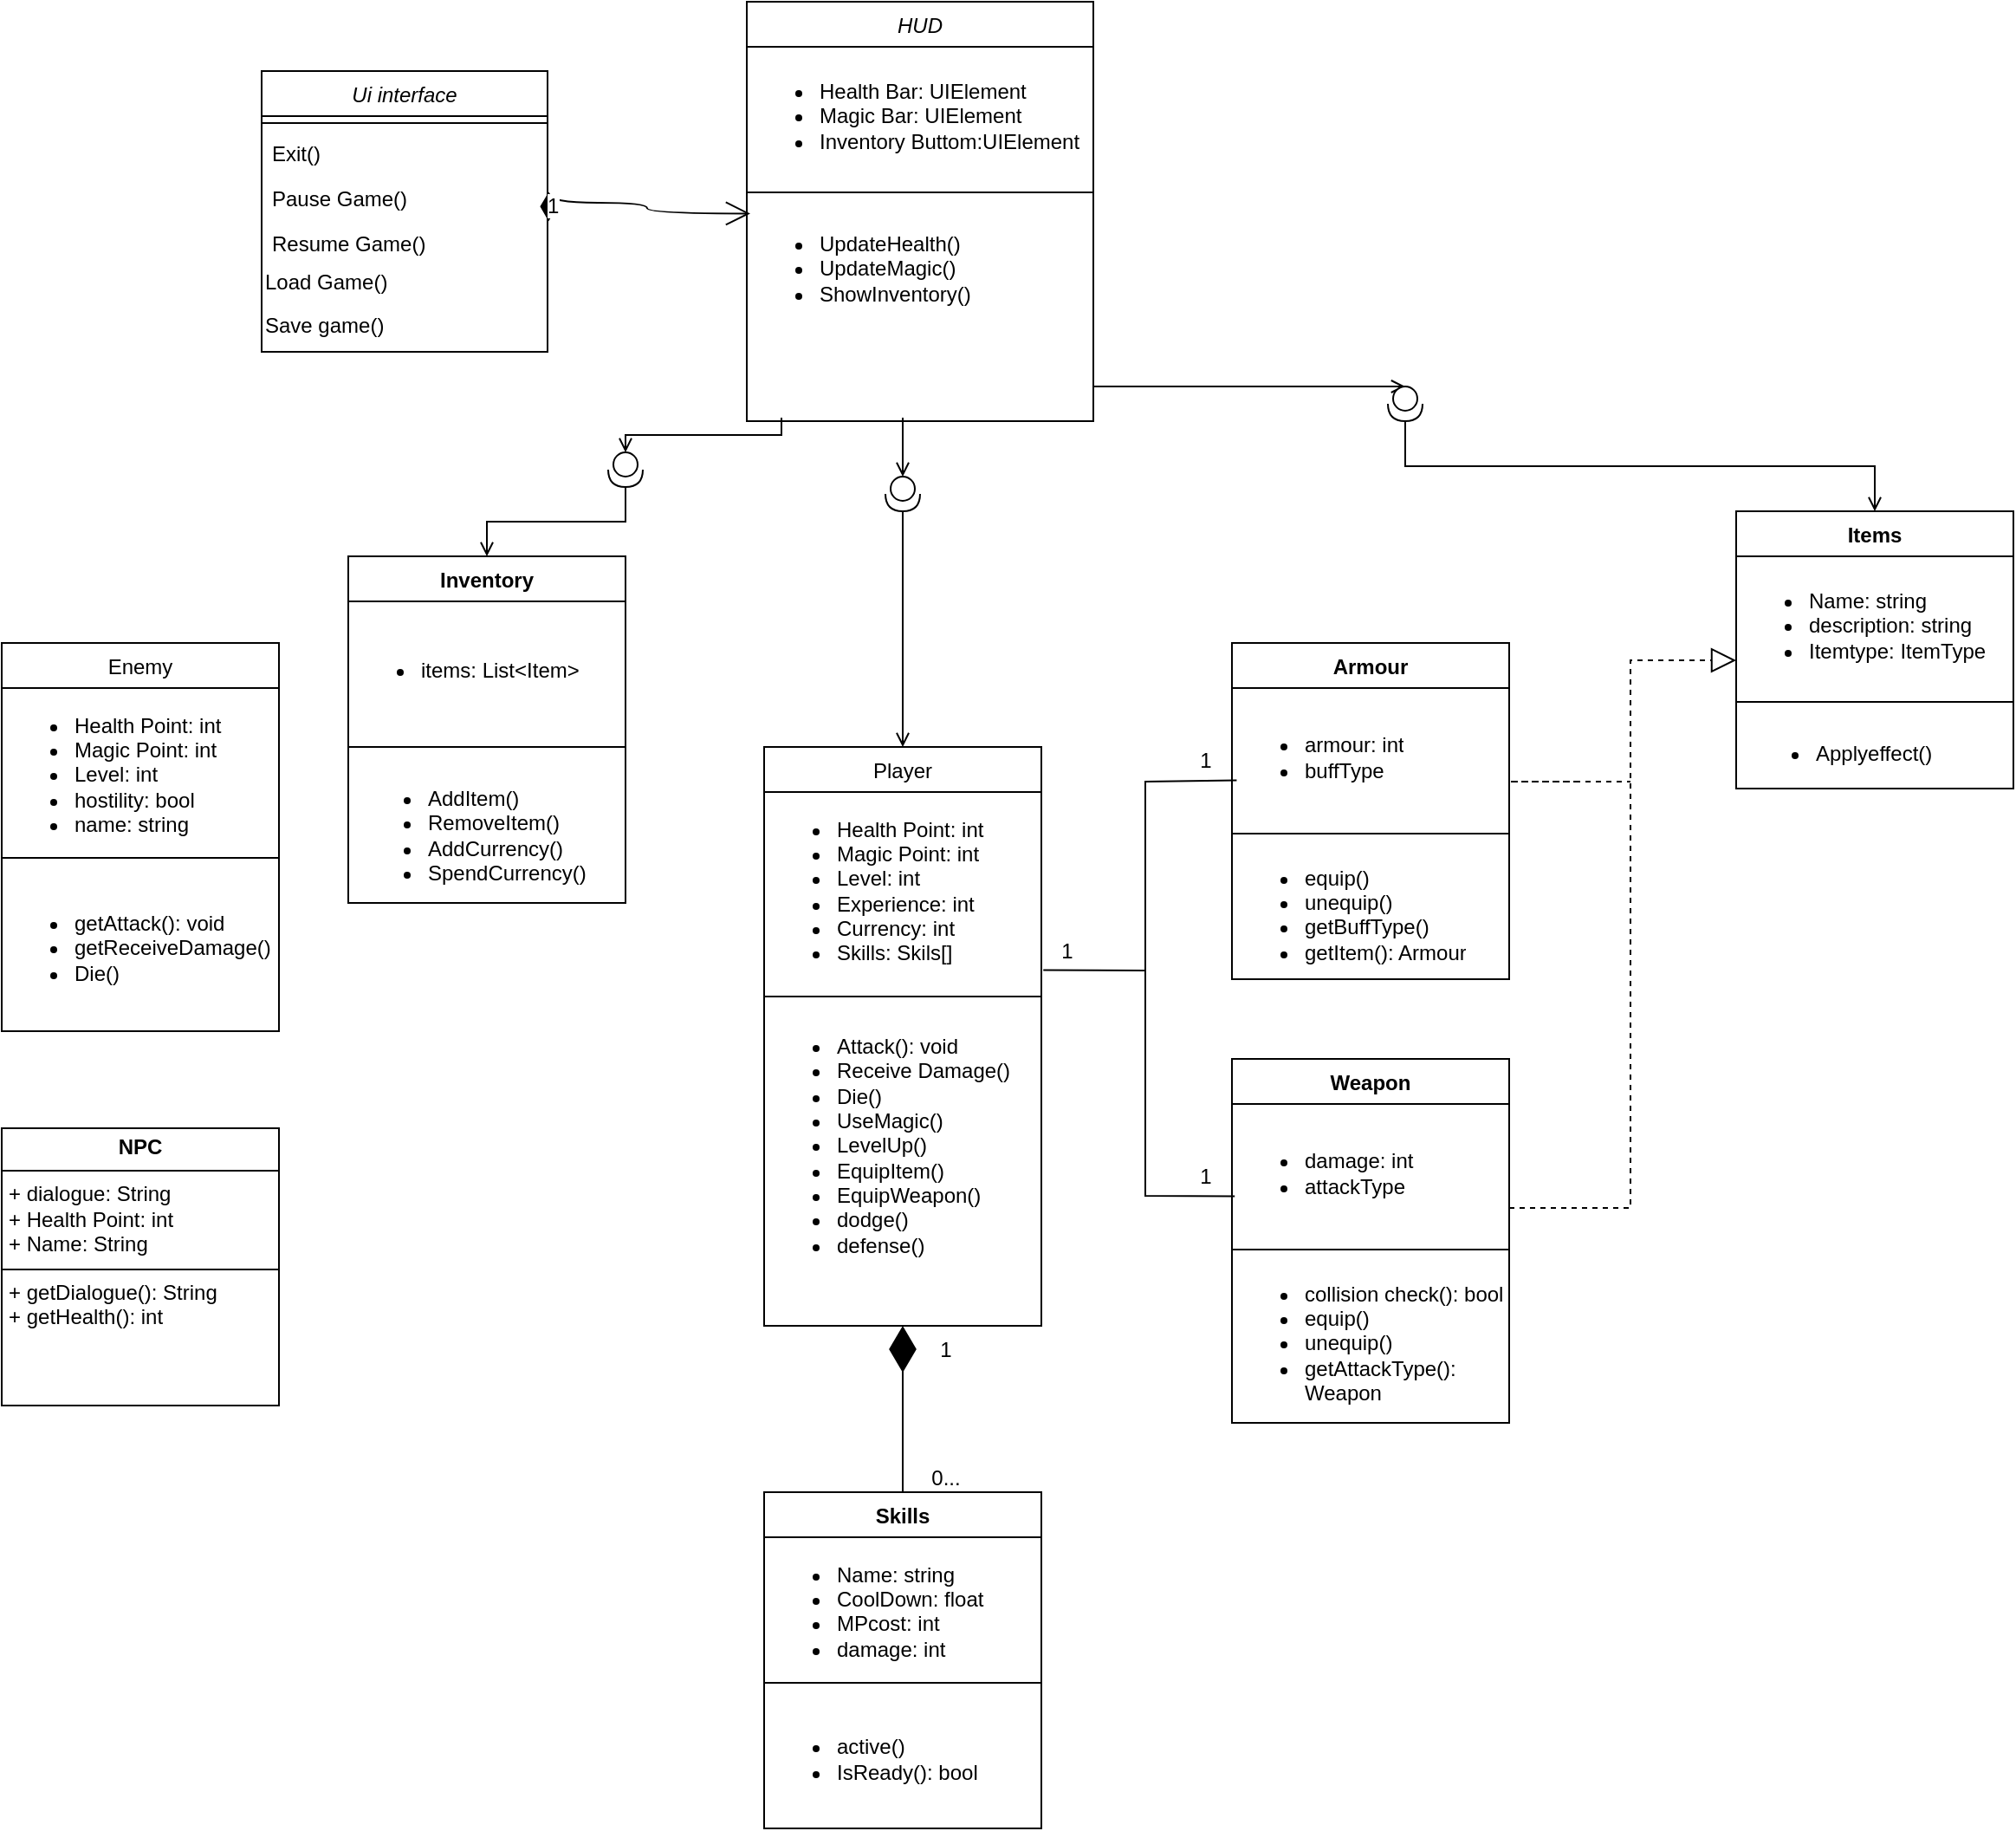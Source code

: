 <mxfile version="24.7.7">
  <diagram id="C5RBs43oDa-KdzZeNtuy" name="Page-1">
    <mxGraphModel dx="1878" dy="1115" grid="1" gridSize="10" guides="1" tooltips="1" connect="1" arrows="1" fold="1" page="1" pageScale="1" pageWidth="827" pageHeight="1169" math="0" shadow="0">
      <root>
        <mxCell id="WIyWlLk6GJQsqaUBKTNV-0" />
        <mxCell id="WIyWlLk6GJQsqaUBKTNV-1" parent="WIyWlLk6GJQsqaUBKTNV-0" />
        <mxCell id="zkfFHV4jXpPFQw0GAbJ--0" value="Ui interface" style="swimlane;fontStyle=2;align=center;verticalAlign=top;childLayout=stackLayout;horizontal=1;startSize=26;horizontalStack=0;resizeParent=1;resizeLast=0;collapsible=1;marginBottom=0;rounded=0;shadow=0;strokeWidth=1;" parent="WIyWlLk6GJQsqaUBKTNV-1" vertex="1">
          <mxGeometry x="230" y="110" width="165" height="162" as="geometry">
            <mxRectangle x="230" y="140" width="160" height="26" as="alternateBounds" />
          </mxGeometry>
        </mxCell>
        <mxCell id="zkfFHV4jXpPFQw0GAbJ--4" value="" style="line;html=1;strokeWidth=1;align=left;verticalAlign=middle;spacingTop=-1;spacingLeft=3;spacingRight=3;rotatable=0;labelPosition=right;points=[];portConstraint=eastwest;" parent="zkfFHV4jXpPFQw0GAbJ--0" vertex="1">
          <mxGeometry y="26" width="165" height="8" as="geometry" />
        </mxCell>
        <mxCell id="zkfFHV4jXpPFQw0GAbJ--5" value="Exit()" style="text;align=left;verticalAlign=top;spacingLeft=4;spacingRight=4;overflow=hidden;rotatable=0;points=[[0,0.5],[1,0.5]];portConstraint=eastwest;" parent="zkfFHV4jXpPFQw0GAbJ--0" vertex="1">
          <mxGeometry y="34" width="165" height="26" as="geometry" />
        </mxCell>
        <mxCell id="zkfFHV4jXpPFQw0GAbJ--2" value="Pause Game()" style="text;align=left;verticalAlign=top;spacingLeft=4;spacingRight=4;overflow=hidden;rotatable=0;points=[[0,0.5],[1,0.5]];portConstraint=eastwest;rounded=0;shadow=0;html=0;" parent="zkfFHV4jXpPFQw0GAbJ--0" vertex="1">
          <mxGeometry y="60" width="165" height="26" as="geometry" />
        </mxCell>
        <mxCell id="zkfFHV4jXpPFQw0GAbJ--3" value="Resume Game()" style="text;align=left;verticalAlign=top;spacingLeft=4;spacingRight=4;overflow=hidden;rotatable=0;points=[[0,0.5],[1,0.5]];portConstraint=eastwest;rounded=0;shadow=0;html=0;" parent="zkfFHV4jXpPFQw0GAbJ--0" vertex="1">
          <mxGeometry y="86" width="165" height="26" as="geometry" />
        </mxCell>
        <UserObject label="Load Game()" placeholders="1" name="Variable" id="SIWMxVeSozMk9zqkIAL3-12">
          <mxCell style="text;html=1;strokeColor=none;fillColor=none;align=left;verticalAlign=middle;whiteSpace=wrap;overflow=hidden;" parent="zkfFHV4jXpPFQw0GAbJ--0" vertex="1">
            <mxGeometry y="112" width="165" height="20" as="geometry" />
          </mxCell>
        </UserObject>
        <mxCell id="Y8HX50lOdKo4PexZbSxk-19" value="Save game()" style="text;html=1;align=left;verticalAlign=middle;resizable=0;points=[];autosize=1;strokeColor=none;fillColor=none;" parent="zkfFHV4jXpPFQw0GAbJ--0" vertex="1">
          <mxGeometry y="132" width="165" height="30" as="geometry" />
        </mxCell>
        <mxCell id="zkfFHV4jXpPFQw0GAbJ--17" value="Player" style="swimlane;fontStyle=0;align=center;verticalAlign=top;childLayout=stackLayout;horizontal=1;startSize=26;horizontalStack=0;resizeParent=1;resizeLast=0;collapsible=1;marginBottom=0;rounded=0;shadow=0;strokeWidth=1;" parent="WIyWlLk6GJQsqaUBKTNV-1" vertex="1">
          <mxGeometry x="520" y="500" width="160" height="334" as="geometry">
            <mxRectangle x="550" y="140" width="160" height="26" as="alternateBounds" />
          </mxGeometry>
        </mxCell>
        <mxCell id="SIWMxVeSozMk9zqkIAL3-1" value="&lt;ul&gt;&lt;li&gt;Health Point: int&lt;/li&gt;&lt;li&gt;Magic Point: int&lt;/li&gt;&lt;li&gt;Level: int&lt;/li&gt;&lt;li&gt;Experience: int&lt;/li&gt;&lt;li&gt;Currency: int&lt;/li&gt;&lt;li&gt;Skills: Skils[]&lt;/li&gt;&lt;/ul&gt;" style="text;strokeColor=none;fillColor=none;html=1;whiteSpace=wrap;verticalAlign=middle;overflow=hidden;" parent="zkfFHV4jXpPFQw0GAbJ--17" vertex="1">
          <mxGeometry y="26" width="160" height="114" as="geometry" />
        </mxCell>
        <mxCell id="zkfFHV4jXpPFQw0GAbJ--23" value="" style="line;html=1;strokeWidth=1;align=left;verticalAlign=middle;spacingTop=-1;spacingLeft=3;spacingRight=3;rotatable=0;labelPosition=right;points=[];portConstraint=eastwest;" parent="zkfFHV4jXpPFQw0GAbJ--17" vertex="1">
          <mxGeometry y="140" width="160" height="8" as="geometry" />
        </mxCell>
        <mxCell id="SIWMxVeSozMk9zqkIAL3-2" value="&lt;ul&gt;&lt;li&gt;Attack(): void&lt;/li&gt;&lt;li&gt;Receive Damage()&lt;/li&gt;&lt;li&gt;Die()&lt;/li&gt;&lt;li&gt;UseMagic()&lt;/li&gt;&lt;li&gt;LevelUp()&lt;/li&gt;&lt;li&gt;EquipItem()&lt;/li&gt;&lt;li&gt;EquipWeapon()&lt;/li&gt;&lt;li&gt;dodge()&lt;/li&gt;&lt;li&gt;defense()&lt;/li&gt;&lt;/ul&gt;" style="text;strokeColor=none;fillColor=none;html=1;whiteSpace=wrap;verticalAlign=middle;overflow=hidden;" parent="zkfFHV4jXpPFQw0GAbJ--17" vertex="1">
          <mxGeometry y="148" width="160" height="164" as="geometry" />
        </mxCell>
        <mxCell id="zkfFHV4jXpPFQw0GAbJ--26" value="" style="endArrow=open;shadow=0;strokeWidth=1;rounded=0;curved=0;endFill=1;edgeStyle=elbowEdgeStyle;elbow=vertical;" parent="WIyWlLk6GJQsqaUBKTNV-1" source="Y8HX50lOdKo4PexZbSxk-18" target="zkfFHV4jXpPFQw0GAbJ--17" edge="1">
          <mxGeometry x="0.5" y="41" relative="1" as="geometry">
            <mxPoint x="600" y="310" as="sourcePoint" />
            <mxPoint x="540" y="192" as="targetPoint" />
            <mxPoint x="-40" y="32" as="offset" />
          </mxGeometry>
        </mxCell>
        <mxCell id="Y8HX50lOdKo4PexZbSxk-1" value="Enemy&#xa;" style="swimlane;fontStyle=0;align=center;verticalAlign=top;childLayout=stackLayout;horizontal=1;startSize=26;horizontalStack=0;resizeParent=1;resizeLast=0;collapsible=1;marginBottom=0;rounded=0;shadow=0;strokeWidth=1;" parent="WIyWlLk6GJQsqaUBKTNV-1" vertex="1">
          <mxGeometry x="80" y="440" width="160" height="224" as="geometry">
            <mxRectangle x="550" y="140" width="160" height="26" as="alternateBounds" />
          </mxGeometry>
        </mxCell>
        <mxCell id="SIWMxVeSozMk9zqkIAL3-15" value="&lt;ul&gt;&lt;li&gt;Health Point: int&lt;/li&gt;&lt;li&gt;Magic Point: int&lt;/li&gt;&lt;li&gt;Level: int&lt;/li&gt;&lt;li&gt;hostility: bool&lt;/li&gt;&lt;li&gt;name: string&lt;/li&gt;&lt;/ul&gt;" style="text;strokeColor=none;fillColor=none;html=1;whiteSpace=wrap;verticalAlign=middle;overflow=hidden;" parent="Y8HX50lOdKo4PexZbSxk-1" vertex="1">
          <mxGeometry y="26" width="160" height="94" as="geometry" />
        </mxCell>
        <mxCell id="Y8HX50lOdKo4PexZbSxk-6" value="" style="line;html=1;strokeWidth=1;align=left;verticalAlign=middle;spacingTop=-1;spacingLeft=3;spacingRight=3;rotatable=0;labelPosition=right;points=[];portConstraint=eastwest;" parent="Y8HX50lOdKo4PexZbSxk-1" vertex="1">
          <mxGeometry y="120" width="160" height="8" as="geometry" />
        </mxCell>
        <mxCell id="SIWMxVeSozMk9zqkIAL3-17" value="&lt;ul&gt;&lt;li&gt;getAttack(): void&lt;/li&gt;&lt;li&gt;getReceiveDamage()&lt;/li&gt;&lt;li&gt;Die()&lt;/li&gt;&lt;/ul&gt;" style="text;strokeColor=none;fillColor=none;html=1;whiteSpace=wrap;verticalAlign=middle;overflow=hidden;" parent="Y8HX50lOdKo4PexZbSxk-1" vertex="1">
          <mxGeometry y="128" width="160" height="96" as="geometry" />
        </mxCell>
        <mxCell id="Y8HX50lOdKo4PexZbSxk-23" value="Items" style="swimlane;fontStyle=1;align=center;verticalAlign=top;childLayout=stackLayout;horizontal=1;startSize=26;horizontalStack=0;resizeParent=1;resizeParentMax=0;resizeLast=0;collapsible=1;marginBottom=0;whiteSpace=wrap;html=1;" parent="WIyWlLk6GJQsqaUBKTNV-1" vertex="1">
          <mxGeometry x="1081" y="364" width="160" height="160" as="geometry" />
        </mxCell>
        <mxCell id="SIWMxVeSozMk9zqkIAL3-20" value="&lt;ul&gt;&lt;li&gt;Name: string&lt;/li&gt;&lt;li&gt;description: string&lt;/li&gt;&lt;li&gt;Itemtype: ItemType&lt;/li&gt;&lt;/ul&gt;" style="text;strokeColor=none;fillColor=none;html=1;whiteSpace=wrap;verticalAlign=middle;overflow=hidden;" parent="Y8HX50lOdKo4PexZbSxk-23" vertex="1">
          <mxGeometry y="26" width="160" height="80" as="geometry" />
        </mxCell>
        <mxCell id="Y8HX50lOdKo4PexZbSxk-25" value="" style="line;strokeWidth=1;fillColor=none;align=left;verticalAlign=middle;spacingTop=-1;spacingLeft=3;spacingRight=3;rotatable=0;labelPosition=right;points=[];portConstraint=eastwest;strokeColor=inherit;" parent="Y8HX50lOdKo4PexZbSxk-23" vertex="1">
          <mxGeometry y="106" width="160" height="8" as="geometry" />
        </mxCell>
        <mxCell id="Y8HX50lOdKo4PexZbSxk-26" value="&lt;ul&gt;&lt;li&gt;Applyeffect()&lt;/li&gt;&lt;/ul&gt;" style="text;strokeColor=none;fillColor=none;align=left;verticalAlign=top;spacingLeft=4;spacingRight=4;overflow=hidden;rotatable=0;points=[[0,0.5],[1,0.5]];portConstraint=eastwest;whiteSpace=wrap;html=1;" parent="Y8HX50lOdKo4PexZbSxk-23" vertex="1">
          <mxGeometry y="114" width="160" height="46" as="geometry" />
        </mxCell>
        <mxCell id="Y8HX50lOdKo4PexZbSxk-27" value="Skills" style="swimlane;fontStyle=1;align=center;verticalAlign=top;childLayout=stackLayout;horizontal=1;startSize=26;horizontalStack=0;resizeParent=1;resizeParentMax=0;resizeLast=0;collapsible=1;marginBottom=0;whiteSpace=wrap;html=1;" parent="WIyWlLk6GJQsqaUBKTNV-1" vertex="1">
          <mxGeometry x="520" y="930" width="160" height="194" as="geometry" />
        </mxCell>
        <mxCell id="SIWMxVeSozMk9zqkIAL3-18" value="&lt;ul&gt;&lt;li&gt;Name: string&lt;/li&gt;&lt;li&gt;CoolDown: float&lt;/li&gt;&lt;li&gt;MPcost: int&lt;/li&gt;&lt;li&gt;damage: int&lt;/li&gt;&lt;/ul&gt;" style="text;strokeColor=none;fillColor=none;html=1;whiteSpace=wrap;verticalAlign=middle;overflow=hidden;" parent="Y8HX50lOdKo4PexZbSxk-27" vertex="1">
          <mxGeometry y="26" width="160" height="80" as="geometry" />
        </mxCell>
        <mxCell id="Y8HX50lOdKo4PexZbSxk-29" value="" style="line;strokeWidth=1;fillColor=none;align=left;verticalAlign=middle;spacingTop=-1;spacingLeft=3;spacingRight=3;rotatable=0;labelPosition=right;points=[];portConstraint=eastwest;strokeColor=inherit;" parent="Y8HX50lOdKo4PexZbSxk-27" vertex="1">
          <mxGeometry y="106" width="160" height="8" as="geometry" />
        </mxCell>
        <mxCell id="SIWMxVeSozMk9zqkIAL3-19" value="&lt;ul&gt;&lt;li&gt;active()&lt;/li&gt;&lt;li&gt;IsReady(): bool&lt;/li&gt;&lt;/ul&gt;" style="text;strokeColor=none;fillColor=none;html=1;whiteSpace=wrap;verticalAlign=middle;overflow=hidden;" parent="Y8HX50lOdKo4PexZbSxk-27" vertex="1">
          <mxGeometry y="114" width="160" height="80" as="geometry" />
        </mxCell>
        <mxCell id="Y8HX50lOdKo4PexZbSxk-31" value="Weapon" style="swimlane;fontStyle=1;align=center;verticalAlign=top;childLayout=stackLayout;horizontal=1;startSize=26;horizontalStack=0;resizeParent=1;resizeParentMax=0;resizeLast=0;collapsible=1;marginBottom=0;whiteSpace=wrap;html=1;" parent="WIyWlLk6GJQsqaUBKTNV-1" vertex="1">
          <mxGeometry x="790" y="680" width="160" height="210" as="geometry" />
        </mxCell>
        <mxCell id="SIWMxVeSozMk9zqkIAL3-22" value="&lt;ul&gt;&lt;li&gt;damage: int&lt;/li&gt;&lt;li&gt;attackType&lt;/li&gt;&lt;/ul&gt;" style="text;strokeColor=none;fillColor=none;html=1;whiteSpace=wrap;verticalAlign=middle;overflow=hidden;" parent="Y8HX50lOdKo4PexZbSxk-31" vertex="1">
          <mxGeometry y="26" width="160" height="80" as="geometry" />
        </mxCell>
        <mxCell id="Y8HX50lOdKo4PexZbSxk-33" value="" style="line;strokeWidth=1;fillColor=none;align=left;verticalAlign=middle;spacingTop=-1;spacingLeft=3;spacingRight=3;rotatable=0;labelPosition=right;points=[];portConstraint=eastwest;strokeColor=inherit;" parent="Y8HX50lOdKo4PexZbSxk-31" vertex="1">
          <mxGeometry y="106" width="160" height="8" as="geometry" />
        </mxCell>
        <mxCell id="SIWMxVeSozMk9zqkIAL3-23" value="&lt;ul&gt;&lt;li&gt;collision check(): bool&lt;/li&gt;&lt;li&gt;equip()&lt;/li&gt;&lt;li&gt;unequip()&lt;/li&gt;&lt;li&gt;getAttackType(): Weapon&lt;/li&gt;&lt;/ul&gt;" style="text;strokeColor=none;fillColor=none;html=1;whiteSpace=wrap;verticalAlign=middle;overflow=hidden;" parent="Y8HX50lOdKo4PexZbSxk-31" vertex="1">
          <mxGeometry y="114" width="160" height="96" as="geometry" />
        </mxCell>
        <mxCell id="SIWMxVeSozMk9zqkIAL3-32" value="Armour" style="swimlane;fontStyle=1;align=center;verticalAlign=top;childLayout=stackLayout;horizontal=1;startSize=26;horizontalStack=0;resizeParent=1;resizeParentMax=0;resizeLast=0;collapsible=1;marginBottom=0;whiteSpace=wrap;html=1;" parent="WIyWlLk6GJQsqaUBKTNV-1" vertex="1">
          <mxGeometry x="790" y="440" width="160" height="194" as="geometry" />
        </mxCell>
        <mxCell id="SIWMxVeSozMk9zqkIAL3-33" value="&lt;ul&gt;&lt;li&gt;armour: int&lt;/li&gt;&lt;li&gt;buffType&lt;/li&gt;&lt;/ul&gt;" style="text;strokeColor=none;fillColor=none;html=1;whiteSpace=wrap;verticalAlign=middle;overflow=hidden;" parent="SIWMxVeSozMk9zqkIAL3-32" vertex="1">
          <mxGeometry y="26" width="160" height="80" as="geometry" />
        </mxCell>
        <mxCell id="SIWMxVeSozMk9zqkIAL3-34" value="" style="line;strokeWidth=1;fillColor=none;align=left;verticalAlign=middle;spacingTop=-1;spacingLeft=3;spacingRight=3;rotatable=0;labelPosition=right;points=[];portConstraint=eastwest;strokeColor=inherit;" parent="SIWMxVeSozMk9zqkIAL3-32" vertex="1">
          <mxGeometry y="106" width="160" height="8" as="geometry" />
        </mxCell>
        <mxCell id="SIWMxVeSozMk9zqkIAL3-35" value="&lt;ul&gt;&lt;li&gt;equip()&lt;/li&gt;&lt;li&gt;unequip()&lt;/li&gt;&lt;li&gt;getBuffType()&lt;/li&gt;&lt;li&gt;getItem(): Armour&lt;/li&gt;&lt;/ul&gt;" style="text;strokeColor=none;fillColor=none;html=1;whiteSpace=wrap;verticalAlign=middle;overflow=hidden;" parent="SIWMxVeSozMk9zqkIAL3-32" vertex="1">
          <mxGeometry y="114" width="160" height="80" as="geometry" />
        </mxCell>
        <mxCell id="SIWMxVeSozMk9zqkIAL3-44" value="Inventory" style="swimlane;fontStyle=1;align=center;verticalAlign=top;childLayout=stackLayout;horizontal=1;startSize=26;horizontalStack=0;resizeParent=1;resizeParentMax=0;resizeLast=0;collapsible=1;marginBottom=0;whiteSpace=wrap;html=1;" parent="WIyWlLk6GJQsqaUBKTNV-1" vertex="1">
          <mxGeometry x="280" y="390" width="160" height="200" as="geometry" />
        </mxCell>
        <mxCell id="SIWMxVeSozMk9zqkIAL3-45" value="&lt;ul&gt;&lt;li&gt;items: List&amp;lt;Item&amp;gt;&lt;/li&gt;&lt;/ul&gt;" style="text;strokeColor=none;fillColor=none;html=1;whiteSpace=wrap;verticalAlign=middle;overflow=hidden;" parent="SIWMxVeSozMk9zqkIAL3-44" vertex="1">
          <mxGeometry y="26" width="160" height="80" as="geometry" />
        </mxCell>
        <mxCell id="SIWMxVeSozMk9zqkIAL3-46" value="" style="line;strokeWidth=1;fillColor=none;align=left;verticalAlign=middle;spacingTop=-1;spacingLeft=3;spacingRight=3;rotatable=0;labelPosition=right;points=[];portConstraint=eastwest;strokeColor=inherit;" parent="SIWMxVeSozMk9zqkIAL3-44" vertex="1">
          <mxGeometry y="106" width="160" height="8" as="geometry" />
        </mxCell>
        <mxCell id="SIWMxVeSozMk9zqkIAL3-47" value="&lt;ul&gt;&lt;li&gt;AddItem()&lt;/li&gt;&lt;li&gt;RemoveItem()&lt;/li&gt;&lt;li&gt;AddCurrency()&lt;/li&gt;&lt;li&gt;SpendCurrency()&lt;/li&gt;&lt;/ul&gt;" style="text;strokeColor=none;fillColor=none;align=left;verticalAlign=top;spacingLeft=4;spacingRight=4;overflow=hidden;rotatable=0;points=[[0,0.5],[1,0.5]];portConstraint=eastwest;whiteSpace=wrap;html=1;" parent="SIWMxVeSozMk9zqkIAL3-44" vertex="1">
          <mxGeometry y="114" width="160" height="86" as="geometry" />
        </mxCell>
        <mxCell id="SIWMxVeSozMk9zqkIAL3-48" value="HUD" style="swimlane;fontStyle=2;align=center;verticalAlign=top;childLayout=stackLayout;horizontal=1;startSize=26;horizontalStack=0;resizeParent=1;resizeLast=0;collapsible=1;marginBottom=0;rounded=0;shadow=0;strokeWidth=1;" parent="WIyWlLk6GJQsqaUBKTNV-1" vertex="1">
          <mxGeometry x="510" y="70" width="200" height="242" as="geometry">
            <mxRectangle x="230" y="140" width="160" height="26" as="alternateBounds" />
          </mxGeometry>
        </mxCell>
        <mxCell id="SIWMxVeSozMk9zqkIAL3-55" value="&lt;ul&gt;&lt;li&gt;&lt;span style=&quot;background-color: initial;&quot;&gt;Health Bar: UIElement&lt;/span&gt;&lt;/li&gt;&lt;li&gt;Magic Bar: UIElement&lt;/li&gt;&lt;li&gt;Inventory Buttom:UIElement&lt;/li&gt;&lt;/ul&gt;" style="text;strokeColor=none;fillColor=none;html=1;whiteSpace=wrap;verticalAlign=middle;overflow=hidden;" parent="SIWMxVeSozMk9zqkIAL3-48" vertex="1">
          <mxGeometry y="26" width="200" height="80" as="geometry" />
        </mxCell>
        <mxCell id="SIWMxVeSozMk9zqkIAL3-49" value="" style="line;html=1;strokeWidth=1;align=left;verticalAlign=middle;spacingTop=-1;spacingLeft=3;spacingRight=3;rotatable=0;labelPosition=right;points=[];portConstraint=eastwest;" parent="SIWMxVeSozMk9zqkIAL3-48" vertex="1">
          <mxGeometry y="106" width="200" height="8" as="geometry" />
        </mxCell>
        <mxCell id="SIWMxVeSozMk9zqkIAL3-56" value="&lt;ul&gt;&lt;li&gt;UpdateHealth()&lt;/li&gt;&lt;li&gt;UpdateMagic()&lt;/li&gt;&lt;li&gt;ShowInventory()&lt;/li&gt;&lt;/ul&gt;" style="text;strokeColor=none;fillColor=none;html=1;whiteSpace=wrap;verticalAlign=middle;overflow=hidden;" parent="SIWMxVeSozMk9zqkIAL3-48" vertex="1">
          <mxGeometry y="114" width="200" height="80" as="geometry" />
        </mxCell>
        <mxCell id="qiCvtsEVEO0x6pYx18os-9" value="" style="endArrow=open;shadow=0;strokeWidth=1;rounded=0;curved=0;endFill=1;edgeStyle=elbowEdgeStyle;elbow=vertical;" parent="WIyWlLk6GJQsqaUBKTNV-1" target="Y8HX50lOdKo4PexZbSxk-18" edge="1">
          <mxGeometry x="0.5" y="41" relative="1" as="geometry">
            <mxPoint x="600" y="310" as="sourcePoint" />
            <mxPoint x="600" y="414" as="targetPoint" />
            <mxPoint x="-40" y="32" as="offset" />
          </mxGeometry>
        </mxCell>
        <mxCell id="Y8HX50lOdKo4PexZbSxk-18" value="" style="shape=providedRequiredInterface;html=1;verticalLabelPosition=bottom;sketch=0;rotation=90;" parent="WIyWlLk6GJQsqaUBKTNV-1" vertex="1">
          <mxGeometry x="590" y="344" width="20" height="20" as="geometry" />
        </mxCell>
        <mxCell id="qiCvtsEVEO0x6pYx18os-10" value="1" style="endArrow=open;html=1;endSize=12;startArrow=diamondThin;startSize=14;startFill=1;edgeStyle=orthogonalEdgeStyle;align=left;verticalAlign=bottom;rounded=0;fontSize=12;curved=1;exitX=1.004;exitY=0.026;exitDx=0;exitDy=0;exitPerimeter=0;entryX=0.01;entryY=0.103;entryDx=0;entryDy=0;entryPerimeter=0;" parent="WIyWlLk6GJQsqaUBKTNV-1" source="zkfFHV4jXpPFQw0GAbJ--3" target="SIWMxVeSozMk9zqkIAL3-56" edge="1">
          <mxGeometry x="-1" y="3" relative="1" as="geometry">
            <mxPoint x="480" y="250" as="sourcePoint" />
            <mxPoint x="640" y="250" as="targetPoint" />
          </mxGeometry>
        </mxCell>
        <mxCell id="qiCvtsEVEO0x6pYx18os-11" value="" style="endArrow=open;shadow=0;strokeWidth=1;rounded=0;curved=0;endFill=1;edgeStyle=elbowEdgeStyle;elbow=vertical;entryX=0.5;entryY=0;entryDx=0;entryDy=0;" parent="WIyWlLk6GJQsqaUBKTNV-1" source="qiCvtsEVEO0x6pYx18os-12" target="Y8HX50lOdKo4PexZbSxk-23" edge="1">
          <mxGeometry x="0.5" y="41" relative="1" as="geometry">
            <mxPoint x="670" y="310" as="sourcePoint" />
            <mxPoint x="610" y="424" as="targetPoint" />
            <mxPoint x="-40" y="32" as="offset" />
          </mxGeometry>
        </mxCell>
        <mxCell id="qiCvtsEVEO0x6pYx18os-13" value="" style="endArrow=open;shadow=0;strokeWidth=1;rounded=0;curved=0;endFill=1;edgeStyle=elbowEdgeStyle;elbow=vertical;entryX=0;entryY=0.5;entryDx=0;entryDy=0;entryPerimeter=0;" parent="WIyWlLk6GJQsqaUBKTNV-1" target="qiCvtsEVEO0x6pYx18os-12" edge="1">
          <mxGeometry x="0.5" y="41" relative="1" as="geometry">
            <mxPoint x="710" y="292" as="sourcePoint" />
            <mxPoint x="810" y="410" as="targetPoint" />
            <mxPoint x="-40" y="32" as="offset" />
          </mxGeometry>
        </mxCell>
        <mxCell id="qiCvtsEVEO0x6pYx18os-12" value="" style="shape=providedRequiredInterface;html=1;verticalLabelPosition=bottom;sketch=0;rotation=90;" parent="WIyWlLk6GJQsqaUBKTNV-1" vertex="1">
          <mxGeometry x="880" y="292" width="20" height="20" as="geometry" />
        </mxCell>
        <mxCell id="qiCvtsEVEO0x6pYx18os-14" value="" style="endArrow=open;shadow=0;strokeWidth=1;rounded=0;curved=0;endFill=1;edgeStyle=elbowEdgeStyle;elbow=vertical;entryX=0.5;entryY=0;entryDx=0;entryDy=0;" parent="WIyWlLk6GJQsqaUBKTNV-1" source="qiCvtsEVEO0x6pYx18os-15" target="SIWMxVeSozMk9zqkIAL3-44" edge="1">
          <mxGeometry x="0.5" y="41" relative="1" as="geometry">
            <mxPoint x="530" y="310" as="sourcePoint" />
            <mxPoint x="800" y="360" as="targetPoint" />
            <mxPoint x="-40" y="32" as="offset" />
          </mxGeometry>
        </mxCell>
        <mxCell id="qiCvtsEVEO0x6pYx18os-16" value="" style="endArrow=open;shadow=0;strokeWidth=1;rounded=0;curved=0;endFill=1;edgeStyle=elbowEdgeStyle;elbow=vertical;entryX=0;entryY=0.5;entryDx=0;entryDy=0;entryPerimeter=0;" parent="WIyWlLk6GJQsqaUBKTNV-1" target="qiCvtsEVEO0x6pYx18os-15" edge="1">
          <mxGeometry x="0.5" y="41" relative="1" as="geometry">
            <mxPoint x="530" y="310" as="sourcePoint" />
            <mxPoint x="414" y="410" as="targetPoint" />
            <mxPoint x="-40" y="32" as="offset" />
          </mxGeometry>
        </mxCell>
        <mxCell id="qiCvtsEVEO0x6pYx18os-15" value="" style="shape=providedRequiredInterface;html=1;verticalLabelPosition=bottom;sketch=0;rotation=90;" parent="WIyWlLk6GJQsqaUBKTNV-1" vertex="1">
          <mxGeometry x="430" y="330" width="20" height="20" as="geometry" />
        </mxCell>
        <mxCell id="7uLDBK0nbjRuoTniAi1l-0" value="&lt;p style=&quot;margin:0px;margin-top:4px;text-align:center;&quot;&gt;&lt;b&gt;NPC&lt;/b&gt;&lt;/p&gt;&lt;hr size=&quot;1&quot; style=&quot;border-style:solid;&quot;&gt;&lt;p style=&quot;margin:0px;margin-left:4px;&quot;&gt;+ dialogue: String&lt;/p&gt;&lt;p style=&quot;margin:0px;margin-left:4px;&quot;&gt;+ Health Point: int&lt;/p&gt;&lt;p style=&quot;margin:0px;margin-left:4px;&quot;&gt;+ Name: String&lt;/p&gt;&lt;hr size=&quot;1&quot; style=&quot;border-style:solid;&quot;&gt;&lt;p style=&quot;margin:0px;margin-left:4px;&quot;&gt;+ getDialogue(): String&lt;/p&gt;&lt;p style=&quot;margin:0px;margin-left:4px;&quot;&gt;+ getHealth(): int&lt;/p&gt;" style="verticalAlign=top;align=left;overflow=fill;html=1;whiteSpace=wrap;" parent="WIyWlLk6GJQsqaUBKTNV-1" vertex="1">
          <mxGeometry x="80" y="720" width="160" height="160" as="geometry" />
        </mxCell>
        <mxCell id="7uLDBK0nbjRuoTniAi1l-8" value="" style="endArrow=none;html=1;rounded=0;entryX=0.01;entryY=0.666;entryDx=0;entryDy=0;entryPerimeter=0;exitX=0.017;exitY=0.666;exitDx=0;exitDy=0;exitPerimeter=0;" parent="WIyWlLk6GJQsqaUBKTNV-1" source="SIWMxVeSozMk9zqkIAL3-33" target="SIWMxVeSozMk9zqkIAL3-22" edge="1">
          <mxGeometry width="50" height="50" relative="1" as="geometry">
            <mxPoint x="720" y="520" as="sourcePoint" />
            <mxPoint x="750" y="750" as="targetPoint" />
            <Array as="points">
              <mxPoint x="740" y="520" />
              <mxPoint x="740" y="630" />
              <mxPoint x="740" y="759" />
            </Array>
          </mxGeometry>
        </mxCell>
        <mxCell id="7uLDBK0nbjRuoTniAi1l-10" value="" style="endArrow=none;html=1;rounded=0;exitX=1.007;exitY=0.901;exitDx=0;exitDy=0;exitPerimeter=0;" parent="WIyWlLk6GJQsqaUBKTNV-1" source="SIWMxVeSozMk9zqkIAL3-1" edge="1">
          <mxGeometry width="50" height="50" relative="1" as="geometry">
            <mxPoint x="700" y="710" as="sourcePoint" />
            <mxPoint x="740" y="629" as="targetPoint" />
          </mxGeometry>
        </mxCell>
        <mxCell id="7uLDBK0nbjRuoTniAi1l-13" value="1" style="text;html=1;align=center;verticalAlign=middle;whiteSpace=wrap;rounded=0;" parent="WIyWlLk6GJQsqaUBKTNV-1" vertex="1">
          <mxGeometry x="760" y="500" width="30" height="16" as="geometry" />
        </mxCell>
        <mxCell id="7uLDBK0nbjRuoTniAi1l-14" value="1" style="text;html=1;align=center;verticalAlign=middle;whiteSpace=wrap;rounded=0;" parent="WIyWlLk6GJQsqaUBKTNV-1" vertex="1">
          <mxGeometry x="680" y="610" width="30" height="16" as="geometry" />
        </mxCell>
        <mxCell id="7uLDBK0nbjRuoTniAi1l-15" value="1" style="text;html=1;align=center;verticalAlign=middle;whiteSpace=wrap;rounded=0;" parent="WIyWlLk6GJQsqaUBKTNV-1" vertex="1">
          <mxGeometry x="760" y="740" width="30" height="16" as="geometry" />
        </mxCell>
        <mxCell id="7uLDBK0nbjRuoTniAi1l-17" value="" style="endArrow=none;dashed=1;html=1;rounded=0;exitX=1;exitY=0.75;exitDx=0;exitDy=0;" parent="WIyWlLk6GJQsqaUBKTNV-1" source="SIWMxVeSozMk9zqkIAL3-22" edge="1">
          <mxGeometry width="50" height="50" relative="1" as="geometry">
            <mxPoint x="990" y="630" as="sourcePoint" />
            <mxPoint x="1040" y="450" as="targetPoint" />
            <Array as="points">
              <mxPoint x="1020" y="766" />
              <mxPoint x="1020" y="520" />
              <mxPoint x="1020" y="450" />
            </Array>
          </mxGeometry>
        </mxCell>
        <mxCell id="7uLDBK0nbjRuoTniAi1l-18" value="" style="endArrow=none;dashed=1;html=1;rounded=0;" parent="WIyWlLk6GJQsqaUBKTNV-1" edge="1">
          <mxGeometry width="50" height="50" relative="1" as="geometry">
            <mxPoint x="990" y="520" as="sourcePoint" />
            <mxPoint x="1020" y="520" as="targetPoint" />
            <Array as="points">
              <mxPoint x="950" y="520" />
            </Array>
          </mxGeometry>
        </mxCell>
        <mxCell id="7uLDBK0nbjRuoTniAi1l-19" value="" style="endArrow=block;dashed=1;endFill=0;endSize=12;html=1;rounded=0;" parent="WIyWlLk6GJQsqaUBKTNV-1" edge="1">
          <mxGeometry width="160" relative="1" as="geometry">
            <mxPoint x="1030" y="450" as="sourcePoint" />
            <mxPoint x="1081" y="450" as="targetPoint" />
            <Array as="points">
              <mxPoint x="1061" y="450" />
            </Array>
          </mxGeometry>
        </mxCell>
        <mxCell id="7uLDBK0nbjRuoTniAi1l-20" value="" style="endArrow=diamondThin;endFill=1;endSize=24;html=1;rounded=0;entryX=0.5;entryY=1;entryDx=0;entryDy=0;exitX=0.5;exitY=0;exitDx=0;exitDy=0;" parent="WIyWlLk6GJQsqaUBKTNV-1" source="Y8HX50lOdKo4PexZbSxk-27" target="zkfFHV4jXpPFQw0GAbJ--17" edge="1">
          <mxGeometry width="160" relative="1" as="geometry">
            <mxPoint x="560" y="880" as="sourcePoint" />
            <mxPoint x="720" y="880" as="targetPoint" />
          </mxGeometry>
        </mxCell>
        <mxCell id="7uLDBK0nbjRuoTniAi1l-21" value="1" style="text;html=1;align=center;verticalAlign=middle;whiteSpace=wrap;rounded=0;" parent="WIyWlLk6GJQsqaUBKTNV-1" vertex="1">
          <mxGeometry x="610" y="840" width="30" height="16" as="geometry" />
        </mxCell>
        <mxCell id="7uLDBK0nbjRuoTniAi1l-22" value="0..." style="text;html=1;align=center;verticalAlign=middle;whiteSpace=wrap;rounded=0;" parent="WIyWlLk6GJQsqaUBKTNV-1" vertex="1">
          <mxGeometry x="610" y="914" width="30" height="16" as="geometry" />
        </mxCell>
      </root>
    </mxGraphModel>
  </diagram>
</mxfile>
